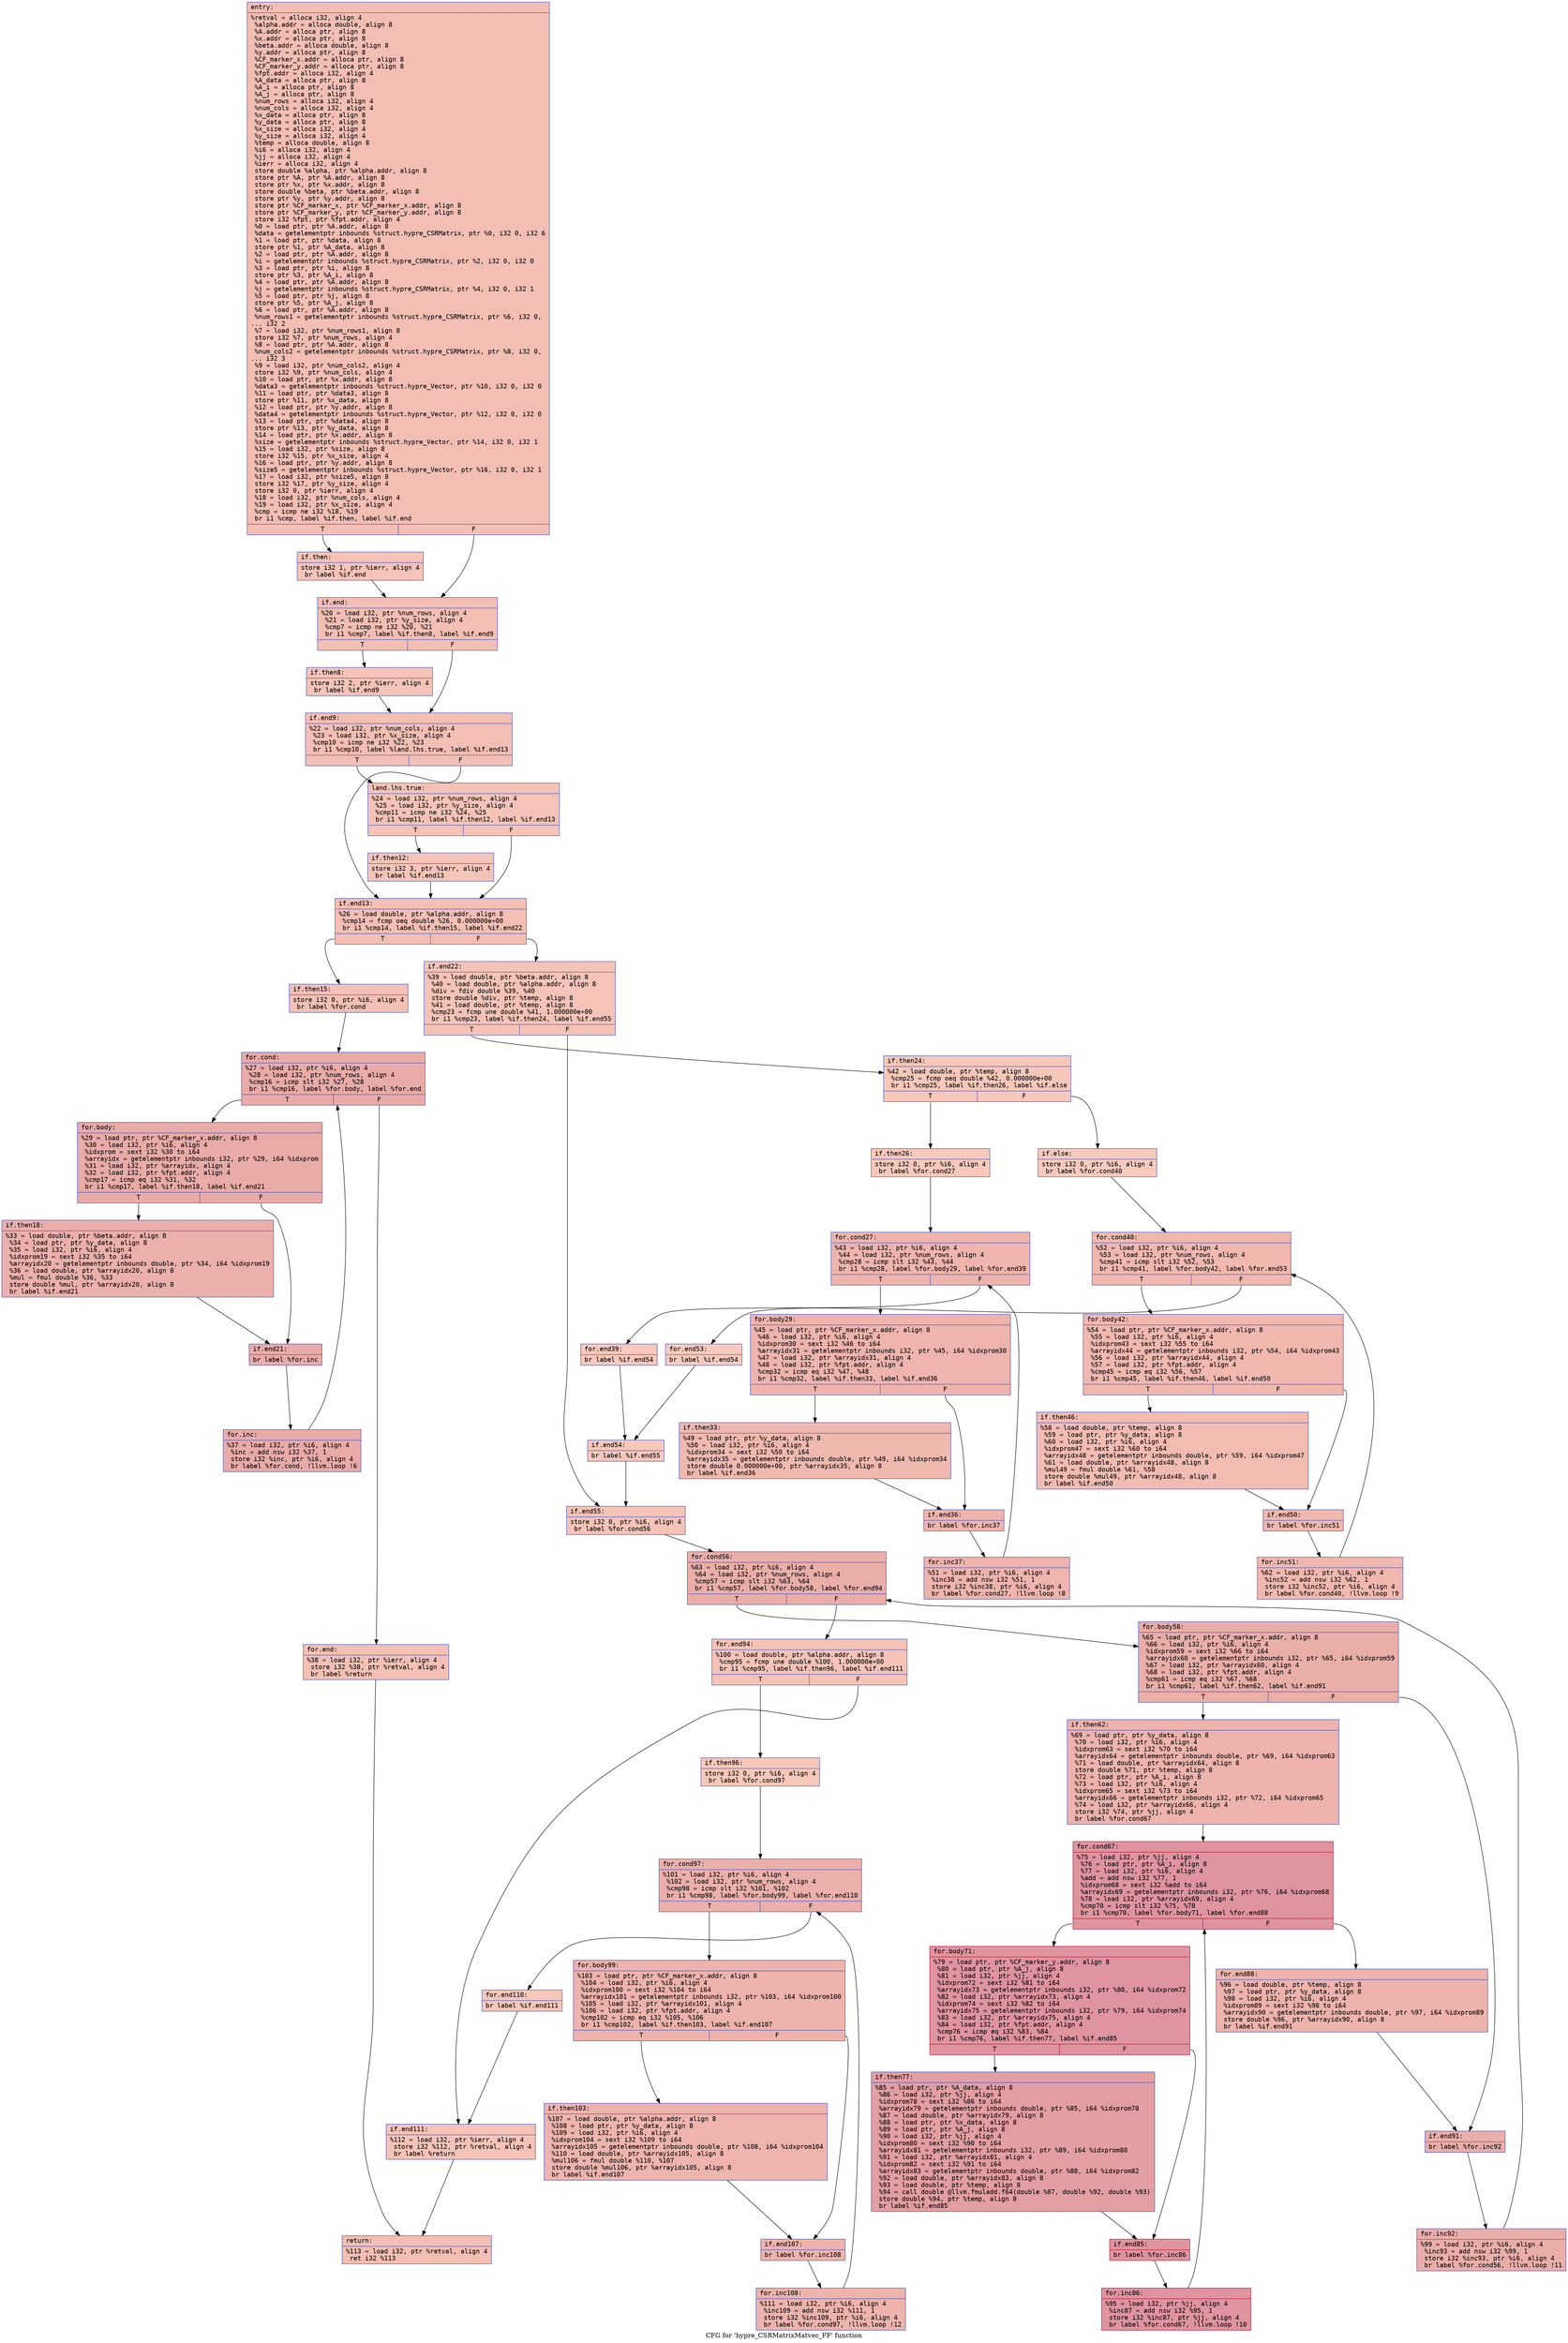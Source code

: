 digraph "CFG for 'hypre_CSRMatrixMatvec_FF' function" {
	label="CFG for 'hypre_CSRMatrixMatvec_FF' function";

	Node0x562049649900 [shape=record,color="#3d50c3ff", style=filled, fillcolor="#e36c5570" fontname="Courier",label="{entry:\l|  %retval = alloca i32, align 4\l  %alpha.addr = alloca double, align 8\l  %A.addr = alloca ptr, align 8\l  %x.addr = alloca ptr, align 8\l  %beta.addr = alloca double, align 8\l  %y.addr = alloca ptr, align 8\l  %CF_marker_x.addr = alloca ptr, align 8\l  %CF_marker_y.addr = alloca ptr, align 8\l  %fpt.addr = alloca i32, align 4\l  %A_data = alloca ptr, align 8\l  %A_i = alloca ptr, align 8\l  %A_j = alloca ptr, align 8\l  %num_rows = alloca i32, align 4\l  %num_cols = alloca i32, align 4\l  %x_data = alloca ptr, align 8\l  %y_data = alloca ptr, align 8\l  %x_size = alloca i32, align 4\l  %y_size = alloca i32, align 4\l  %temp = alloca double, align 8\l  %i6 = alloca i32, align 4\l  %jj = alloca i32, align 4\l  %ierr = alloca i32, align 4\l  store double %alpha, ptr %alpha.addr, align 8\l  store ptr %A, ptr %A.addr, align 8\l  store ptr %x, ptr %x.addr, align 8\l  store double %beta, ptr %beta.addr, align 8\l  store ptr %y, ptr %y.addr, align 8\l  store ptr %CF_marker_x, ptr %CF_marker_x.addr, align 8\l  store ptr %CF_marker_y, ptr %CF_marker_y.addr, align 8\l  store i32 %fpt, ptr %fpt.addr, align 4\l  %0 = load ptr, ptr %A.addr, align 8\l  %data = getelementptr inbounds %struct.hypre_CSRMatrix, ptr %0, i32 0, i32 6\l  %1 = load ptr, ptr %data, align 8\l  store ptr %1, ptr %A_data, align 8\l  %2 = load ptr, ptr %A.addr, align 8\l  %i = getelementptr inbounds %struct.hypre_CSRMatrix, ptr %2, i32 0, i32 0\l  %3 = load ptr, ptr %i, align 8\l  store ptr %3, ptr %A_i, align 8\l  %4 = load ptr, ptr %A.addr, align 8\l  %j = getelementptr inbounds %struct.hypre_CSRMatrix, ptr %4, i32 0, i32 1\l  %5 = load ptr, ptr %j, align 8\l  store ptr %5, ptr %A_j, align 8\l  %6 = load ptr, ptr %A.addr, align 8\l  %num_rows1 = getelementptr inbounds %struct.hypre_CSRMatrix, ptr %6, i32 0,\l... i32 2\l  %7 = load i32, ptr %num_rows1, align 8\l  store i32 %7, ptr %num_rows, align 4\l  %8 = load ptr, ptr %A.addr, align 8\l  %num_cols2 = getelementptr inbounds %struct.hypre_CSRMatrix, ptr %8, i32 0,\l... i32 3\l  %9 = load i32, ptr %num_cols2, align 4\l  store i32 %9, ptr %num_cols, align 4\l  %10 = load ptr, ptr %x.addr, align 8\l  %data3 = getelementptr inbounds %struct.hypre_Vector, ptr %10, i32 0, i32 0\l  %11 = load ptr, ptr %data3, align 8\l  store ptr %11, ptr %x_data, align 8\l  %12 = load ptr, ptr %y.addr, align 8\l  %data4 = getelementptr inbounds %struct.hypre_Vector, ptr %12, i32 0, i32 0\l  %13 = load ptr, ptr %data4, align 8\l  store ptr %13, ptr %y_data, align 8\l  %14 = load ptr, ptr %x.addr, align 8\l  %size = getelementptr inbounds %struct.hypre_Vector, ptr %14, i32 0, i32 1\l  %15 = load i32, ptr %size, align 8\l  store i32 %15, ptr %x_size, align 4\l  %16 = load ptr, ptr %y.addr, align 8\l  %size5 = getelementptr inbounds %struct.hypre_Vector, ptr %16, i32 0, i32 1\l  %17 = load i32, ptr %size5, align 8\l  store i32 %17, ptr %y_size, align 4\l  store i32 0, ptr %ierr, align 4\l  %18 = load i32, ptr %num_cols, align 4\l  %19 = load i32, ptr %x_size, align 4\l  %cmp = icmp ne i32 %18, %19\l  br i1 %cmp, label %if.then, label %if.end\l|{<s0>T|<s1>F}}"];
	Node0x562049649900:s0 -> Node0x56204964ff20[tooltip="entry -> if.then\nProbability 50.00%" ];
	Node0x562049649900:s1 -> Node0x56204964ff90[tooltip="entry -> if.end\nProbability 50.00%" ];
	Node0x56204964ff20 [shape=record,color="#3d50c3ff", style=filled, fillcolor="#e8765c70" fontname="Courier",label="{if.then:\l|  store i32 1, ptr %ierr, align 4\l  br label %if.end\l}"];
	Node0x56204964ff20 -> Node0x56204964ff90[tooltip="if.then -> if.end\nProbability 100.00%" ];
	Node0x56204964ff90 [shape=record,color="#3d50c3ff", style=filled, fillcolor="#e36c5570" fontname="Courier",label="{if.end:\l|  %20 = load i32, ptr %num_rows, align 4\l  %21 = load i32, ptr %y_size, align 4\l  %cmp7 = icmp ne i32 %20, %21\l  br i1 %cmp7, label %if.then8, label %if.end9\l|{<s0>T|<s1>F}}"];
	Node0x56204964ff90:s0 -> Node0x562049650370[tooltip="if.end -> if.then8\nProbability 50.00%" ];
	Node0x56204964ff90:s1 -> Node0x5620496503c0[tooltip="if.end -> if.end9\nProbability 50.00%" ];
	Node0x562049650370 [shape=record,color="#3d50c3ff", style=filled, fillcolor="#e8765c70" fontname="Courier",label="{if.then8:\l|  store i32 2, ptr %ierr, align 4\l  br label %if.end9\l}"];
	Node0x562049650370 -> Node0x5620496503c0[tooltip="if.then8 -> if.end9\nProbability 100.00%" ];
	Node0x5620496503c0 [shape=record,color="#3d50c3ff", style=filled, fillcolor="#e36c5570" fontname="Courier",label="{if.end9:\l|  %22 = load i32, ptr %num_cols, align 4\l  %23 = load i32, ptr %x_size, align 4\l  %cmp10 = icmp ne i32 %22, %23\l  br i1 %cmp10, label %land.lhs.true, label %if.end13\l|{<s0>T|<s1>F}}"];
	Node0x5620496503c0:s0 -> Node0x5620496507a0[tooltip="if.end9 -> land.lhs.true\nProbability 50.00%" ];
	Node0x5620496503c0:s1 -> Node0x562049650820[tooltip="if.end9 -> if.end13\nProbability 50.00%" ];
	Node0x5620496507a0 [shape=record,color="#3d50c3ff", style=filled, fillcolor="#e8765c70" fontname="Courier",label="{land.lhs.true:\l|  %24 = load i32, ptr %num_rows, align 4\l  %25 = load i32, ptr %y_size, align 4\l  %cmp11 = icmp ne i32 %24, %25\l  br i1 %cmp11, label %if.then12, label %if.end13\l|{<s0>T|<s1>F}}"];
	Node0x5620496507a0:s0 -> Node0x562049651100[tooltip="land.lhs.true -> if.then12\nProbability 50.00%" ];
	Node0x5620496507a0:s1 -> Node0x562049650820[tooltip="land.lhs.true -> if.end13\nProbability 50.00%" ];
	Node0x562049651100 [shape=record,color="#3d50c3ff", style=filled, fillcolor="#e97a5f70" fontname="Courier",label="{if.then12:\l|  store i32 3, ptr %ierr, align 4\l  br label %if.end13\l}"];
	Node0x562049651100 -> Node0x562049650820[tooltip="if.then12 -> if.end13\nProbability 100.00%" ];
	Node0x562049650820 [shape=record,color="#3d50c3ff", style=filled, fillcolor="#e36c5570" fontname="Courier",label="{if.end13:\l|  %26 = load double, ptr %alpha.addr, align 8\l  %cmp14 = fcmp oeq double %26, 0.000000e+00\l  br i1 %cmp14, label %if.then15, label %if.end22\l|{<s0>T|<s1>F}}"];
	Node0x562049650820:s0 -> Node0x562049651440[tooltip="if.end13 -> if.then15\nProbability 62.50%" ];
	Node0x562049650820:s1 -> Node0x5620496514c0[tooltip="if.end13 -> if.end22\nProbability 37.50%" ];
	Node0x562049651440 [shape=record,color="#3d50c3ff", style=filled, fillcolor="#e5705870" fontname="Courier",label="{if.then15:\l|  store i32 0, ptr %i6, align 4\l  br label %for.cond\l}"];
	Node0x562049651440 -> Node0x562049651690[tooltip="if.then15 -> for.cond\nProbability 100.00%" ];
	Node0x562049651690 [shape=record,color="#3d50c3ff", style=filled, fillcolor="#cc403a70" fontname="Courier",label="{for.cond:\l|  %27 = load i32, ptr %i6, align 4\l  %28 = load i32, ptr %num_rows, align 4\l  %cmp16 = icmp slt i32 %27, %28\l  br i1 %cmp16, label %for.body, label %for.end\l|{<s0>T|<s1>F}}"];
	Node0x562049651690:s0 -> Node0x562049651930[tooltip="for.cond -> for.body\nProbability 96.88%" ];
	Node0x562049651690:s1 -> Node0x5620496519b0[tooltip="for.cond -> for.end\nProbability 3.12%" ];
	Node0x562049651930 [shape=record,color="#3d50c3ff", style=filled, fillcolor="#cc403a70" fontname="Courier",label="{for.body:\l|  %29 = load ptr, ptr %CF_marker_x.addr, align 8\l  %30 = load i32, ptr %i6, align 4\l  %idxprom = sext i32 %30 to i64\l  %arrayidx = getelementptr inbounds i32, ptr %29, i64 %idxprom\l  %31 = load i32, ptr %arrayidx, align 4\l  %32 = load i32, ptr %fpt.addr, align 4\l  %cmp17 = icmp eq i32 %31, %32\l  br i1 %cmp17, label %if.then18, label %if.end21\l|{<s0>T|<s1>F}}"];
	Node0x562049651930:s0 -> Node0x562049651f10[tooltip="for.body -> if.then18\nProbability 50.00%" ];
	Node0x562049651930:s1 -> Node0x562049651f60[tooltip="for.body -> if.end21\nProbability 50.00%" ];
	Node0x562049651f10 [shape=record,color="#3d50c3ff", style=filled, fillcolor="#d24b4070" fontname="Courier",label="{if.then18:\l|  %33 = load double, ptr %beta.addr, align 8\l  %34 = load ptr, ptr %y_data, align 8\l  %35 = load i32, ptr %i6, align 4\l  %idxprom19 = sext i32 %35 to i64\l  %arrayidx20 = getelementptr inbounds double, ptr %34, i64 %idxprom19\l  %36 = load double, ptr %arrayidx20, align 8\l  %mul = fmul double %36, %33\l  store double %mul, ptr %arrayidx20, align 8\l  br label %if.end21\l}"];
	Node0x562049651f10 -> Node0x562049651f60[tooltip="if.then18 -> if.end21\nProbability 100.00%" ];
	Node0x562049651f60 [shape=record,color="#3d50c3ff", style=filled, fillcolor="#cc403a70" fontname="Courier",label="{if.end21:\l|  br label %for.inc\l}"];
	Node0x562049651f60 -> Node0x5620496525c0[tooltip="if.end21 -> for.inc\nProbability 100.00%" ];
	Node0x5620496525c0 [shape=record,color="#3d50c3ff", style=filled, fillcolor="#cc403a70" fontname="Courier",label="{for.inc:\l|  %37 = load i32, ptr %i6, align 4\l  %inc = add nsw i32 %37, 1\l  store i32 %inc, ptr %i6, align 4\l  br label %for.cond, !llvm.loop !6\l}"];
	Node0x5620496525c0 -> Node0x562049651690[tooltip="for.inc -> for.cond\nProbability 100.00%" ];
	Node0x5620496519b0 [shape=record,color="#3d50c3ff", style=filled, fillcolor="#e5705870" fontname="Courier",label="{for.end:\l|  %38 = load i32, ptr %ierr, align 4\l  store i32 %38, ptr %retval, align 4\l  br label %return\l}"];
	Node0x5620496519b0 -> Node0x562049652b50[tooltip="for.end -> return\nProbability 100.00%" ];
	Node0x5620496514c0 [shape=record,color="#3d50c3ff", style=filled, fillcolor="#e8765c70" fontname="Courier",label="{if.end22:\l|  %39 = load double, ptr %beta.addr, align 8\l  %40 = load double, ptr %alpha.addr, align 8\l  %div = fdiv double %39, %40\l  store double %div, ptr %temp, align 8\l  %41 = load double, ptr %temp, align 8\l  %cmp23 = fcmp une double %41, 1.000000e+00\l  br i1 %cmp23, label %if.then24, label %if.end55\l|{<s0>T|<s1>F}}"];
	Node0x5620496514c0:s0 -> Node0x562049652fb0[tooltip="if.end22 -> if.then24\nProbability 62.50%" ];
	Node0x5620496514c0:s1 -> Node0x562049653030[tooltip="if.end22 -> if.end55\nProbability 37.50%" ];
	Node0x562049652fb0 [shape=record,color="#3d50c3ff", style=filled, fillcolor="#ec7f6370" fontname="Courier",label="{if.then24:\l|  %42 = load double, ptr %temp, align 8\l  %cmp25 = fcmp oeq double %42, 0.000000e+00\l  br i1 %cmp25, label %if.then26, label %if.else\l|{<s0>T|<s1>F}}"];
	Node0x562049652fb0:s0 -> Node0x562049653290[tooltip="if.then24 -> if.then26\nProbability 62.50%" ];
	Node0x562049652fb0:s1 -> Node0x562049653310[tooltip="if.then24 -> if.else\nProbability 37.50%" ];
	Node0x562049653290 [shape=record,color="#3d50c3ff", style=filled, fillcolor="#ed836670" fontname="Courier",label="{if.then26:\l|  store i32 0, ptr %i6, align 4\l  br label %for.cond27\l}"];
	Node0x562049653290 -> Node0x5620496534d0[tooltip="if.then26 -> for.cond27\nProbability 100.00%" ];
	Node0x5620496534d0 [shape=record,color="#3d50c3ff", style=filled, fillcolor="#d8564670" fontname="Courier",label="{for.cond27:\l|  %43 = load i32, ptr %i6, align 4\l  %44 = load i32, ptr %num_rows, align 4\l  %cmp28 = icmp slt i32 %43, %44\l  br i1 %cmp28, label %for.body29, label %for.end39\l|{<s0>T|<s1>F}}"];
	Node0x5620496534d0:s0 -> Node0x562049653770[tooltip="for.cond27 -> for.body29\nProbability 96.88%" ];
	Node0x5620496534d0:s1 -> Node0x5620496537f0[tooltip="for.cond27 -> for.end39\nProbability 3.12%" ];
	Node0x562049653770 [shape=record,color="#3d50c3ff", style=filled, fillcolor="#d8564670" fontname="Courier",label="{for.body29:\l|  %45 = load ptr, ptr %CF_marker_x.addr, align 8\l  %46 = load i32, ptr %i6, align 4\l  %idxprom30 = sext i32 %46 to i64\l  %arrayidx31 = getelementptr inbounds i32, ptr %45, i64 %idxprom30\l  %47 = load i32, ptr %arrayidx31, align 4\l  %48 = load i32, ptr %fpt.addr, align 4\l  %cmp32 = icmp eq i32 %47, %48\l  br i1 %cmp32, label %if.then33, label %if.end36\l|{<s0>T|<s1>F}}"];
	Node0x562049653770:s0 -> Node0x562049654550[tooltip="for.body29 -> if.then33\nProbability 50.00%" ];
	Node0x562049653770:s1 -> Node0x5620496545d0[tooltip="for.body29 -> if.end36\nProbability 50.00%" ];
	Node0x562049654550 [shape=record,color="#3d50c3ff", style=filled, fillcolor="#de614d70" fontname="Courier",label="{if.then33:\l|  %49 = load ptr, ptr %y_data, align 8\l  %50 = load i32, ptr %i6, align 4\l  %idxprom34 = sext i32 %50 to i64\l  %arrayidx35 = getelementptr inbounds double, ptr %49, i64 %idxprom34\l  store double 0.000000e+00, ptr %arrayidx35, align 8\l  br label %if.end36\l}"];
	Node0x562049654550 -> Node0x5620496545d0[tooltip="if.then33 -> if.end36\nProbability 100.00%" ];
	Node0x5620496545d0 [shape=record,color="#3d50c3ff", style=filled, fillcolor="#d8564670" fontname="Courier",label="{if.end36:\l|  br label %for.inc37\l}"];
	Node0x5620496545d0 -> Node0x562049654a80[tooltip="if.end36 -> for.inc37\nProbability 100.00%" ];
	Node0x562049654a80 [shape=record,color="#3d50c3ff", style=filled, fillcolor="#d8564670" fontname="Courier",label="{for.inc37:\l|  %51 = load i32, ptr %i6, align 4\l  %inc38 = add nsw i32 %51, 1\l  store i32 %inc38, ptr %i6, align 4\l  br label %for.cond27, !llvm.loop !8\l}"];
	Node0x562049654a80 -> Node0x5620496534d0[tooltip="for.inc37 -> for.cond27\nProbability 100.00%" ];
	Node0x5620496537f0 [shape=record,color="#3d50c3ff", style=filled, fillcolor="#ed836670" fontname="Courier",label="{for.end39:\l|  br label %if.end54\l}"];
	Node0x5620496537f0 -> Node0x562049654f00[tooltip="for.end39 -> if.end54\nProbability 100.00%" ];
	Node0x562049653310 [shape=record,color="#3d50c3ff", style=filled, fillcolor="#ef886b70" fontname="Courier",label="{if.else:\l|  store i32 0, ptr %i6, align 4\l  br label %for.cond40\l}"];
	Node0x562049653310 -> Node0x562049655090[tooltip="if.else -> for.cond40\nProbability 100.00%" ];
	Node0x562049655090 [shape=record,color="#3d50c3ff", style=filled, fillcolor="#dc5d4a70" fontname="Courier",label="{for.cond40:\l|  %52 = load i32, ptr %i6, align 4\l  %53 = load i32, ptr %num_rows, align 4\l  %cmp41 = icmp slt i32 %52, %53\l  br i1 %cmp41, label %for.body42, label %for.end53\l|{<s0>T|<s1>F}}"];
	Node0x562049655090:s0 -> Node0x562049655330[tooltip="for.cond40 -> for.body42\nProbability 96.88%" ];
	Node0x562049655090:s1 -> Node0x5620496553b0[tooltip="for.cond40 -> for.end53\nProbability 3.12%" ];
	Node0x562049655330 [shape=record,color="#3d50c3ff", style=filled, fillcolor="#dc5d4a70" fontname="Courier",label="{for.body42:\l|  %54 = load ptr, ptr %CF_marker_x.addr, align 8\l  %55 = load i32, ptr %i6, align 4\l  %idxprom43 = sext i32 %55 to i64\l  %arrayidx44 = getelementptr inbounds i32, ptr %54, i64 %idxprom43\l  %56 = load i32, ptr %arrayidx44, align 4\l  %57 = load i32, ptr %fpt.addr, align 4\l  %cmp45 = icmp eq i32 %56, %57\l  br i1 %cmp45, label %if.then46, label %if.end50\l|{<s0>T|<s1>F}}"];
	Node0x562049655330:s0 -> Node0x5620496508a0[tooltip="for.body42 -> if.then46\nProbability 50.00%" ];
	Node0x562049655330:s1 -> Node0x562049650920[tooltip="for.body42 -> if.end50\nProbability 50.00%" ];
	Node0x5620496508a0 [shape=record,color="#3d50c3ff", style=filled, fillcolor="#e1675170" fontname="Courier",label="{if.then46:\l|  %58 = load double, ptr %temp, align 8\l  %59 = load ptr, ptr %y_data, align 8\l  %60 = load i32, ptr %i6, align 4\l  %idxprom47 = sext i32 %60 to i64\l  %arrayidx48 = getelementptr inbounds double, ptr %59, i64 %idxprom47\l  %61 = load double, ptr %arrayidx48, align 8\l  %mul49 = fmul double %61, %58\l  store double %mul49, ptr %arrayidx48, align 8\l  br label %if.end50\l}"];
	Node0x5620496508a0 -> Node0x562049650920[tooltip="if.then46 -> if.end50\nProbability 100.00%" ];
	Node0x562049650920 [shape=record,color="#3d50c3ff", style=filled, fillcolor="#dc5d4a70" fontname="Courier",label="{if.end50:\l|  br label %for.inc51\l}"];
	Node0x562049650920 -> Node0x562049650e70[tooltip="if.end50 -> for.inc51\nProbability 100.00%" ];
	Node0x562049650e70 [shape=record,color="#3d50c3ff", style=filled, fillcolor="#dc5d4a70" fontname="Courier",label="{for.inc51:\l|  %62 = load i32, ptr %i6, align 4\l  %inc52 = add nsw i32 %62, 1\l  store i32 %inc52, ptr %i6, align 4\l  br label %for.cond40, !llvm.loop !9\l}"];
	Node0x562049650e70 -> Node0x562049655090[tooltip="for.inc51 -> for.cond40\nProbability 100.00%" ];
	Node0x5620496553b0 [shape=record,color="#3d50c3ff", style=filled, fillcolor="#ef886b70" fontname="Courier",label="{for.end53:\l|  br label %if.end54\l}"];
	Node0x5620496553b0 -> Node0x562049654f00[tooltip="for.end53 -> if.end54\nProbability 100.00%" ];
	Node0x562049654f00 [shape=record,color="#3d50c3ff", style=filled, fillcolor="#ec7f6370" fontname="Courier",label="{if.end54:\l|  br label %if.end55\l}"];
	Node0x562049654f00 -> Node0x562049653030[tooltip="if.end54 -> if.end55\nProbability 100.00%" ];
	Node0x562049653030 [shape=record,color="#3d50c3ff", style=filled, fillcolor="#e8765c70" fontname="Courier",label="{if.end55:\l|  store i32 0, ptr %i6, align 4\l  br label %for.cond56\l}"];
	Node0x562049653030 -> Node0x562049656be0[tooltip="if.end55 -> for.cond56\nProbability 100.00%" ];
	Node0x562049656be0 [shape=record,color="#3d50c3ff", style=filled, fillcolor="#d0473d70" fontname="Courier",label="{for.cond56:\l|  %63 = load i32, ptr %i6, align 4\l  %64 = load i32, ptr %num_rows, align 4\l  %cmp57 = icmp slt i32 %63, %64\l  br i1 %cmp57, label %for.body58, label %for.end94\l|{<s0>T|<s1>F}}"];
	Node0x562049656be0:s0 -> Node0x562049656e80[tooltip="for.cond56 -> for.body58\nProbability 96.88%" ];
	Node0x562049656be0:s1 -> Node0x562049656f00[tooltip="for.cond56 -> for.end94\nProbability 3.12%" ];
	Node0x562049656e80 [shape=record,color="#3d50c3ff", style=filled, fillcolor="#d0473d70" fontname="Courier",label="{for.body58:\l|  %65 = load ptr, ptr %CF_marker_x.addr, align 8\l  %66 = load i32, ptr %i6, align 4\l  %idxprom59 = sext i32 %66 to i64\l  %arrayidx60 = getelementptr inbounds i32, ptr %65, i64 %idxprom59\l  %67 = load i32, ptr %arrayidx60, align 4\l  %68 = load i32, ptr %fpt.addr, align 4\l  %cmp61 = icmp eq i32 %67, %68\l  br i1 %cmp61, label %if.then62, label %if.end91\l|{<s0>T|<s1>F}}"];
	Node0x562049656e80:s0 -> Node0x562049657450[tooltip="for.body58 -> if.then62\nProbability 50.00%" ];
	Node0x562049656e80:s1 -> Node0x5620496574d0[tooltip="for.body58 -> if.end91\nProbability 50.00%" ];
	Node0x562049657450 [shape=record,color="#3d50c3ff", style=filled, fillcolor="#d6524470" fontname="Courier",label="{if.then62:\l|  %69 = load ptr, ptr %y_data, align 8\l  %70 = load i32, ptr %i6, align 4\l  %idxprom63 = sext i32 %70 to i64\l  %arrayidx64 = getelementptr inbounds double, ptr %69, i64 %idxprom63\l  %71 = load double, ptr %arrayidx64, align 8\l  store double %71, ptr %temp, align 8\l  %72 = load ptr, ptr %A_i, align 8\l  %73 = load i32, ptr %i6, align 4\l  %idxprom65 = sext i32 %73 to i64\l  %arrayidx66 = getelementptr inbounds i32, ptr %72, i64 %idxprom65\l  %74 = load i32, ptr %arrayidx66, align 4\l  store i32 %74, ptr %jj, align 4\l  br label %for.cond67\l}"];
	Node0x562049657450 -> Node0x562049657d20[tooltip="if.then62 -> for.cond67\nProbability 100.00%" ];
	Node0x562049657d20 [shape=record,color="#b70d28ff", style=filled, fillcolor="#b70d2870" fontname="Courier",label="{for.cond67:\l|  %75 = load i32, ptr %jj, align 4\l  %76 = load ptr, ptr %A_i, align 8\l  %77 = load i32, ptr %i6, align 4\l  %add = add nsw i32 %77, 1\l  %idxprom68 = sext i32 %add to i64\l  %arrayidx69 = getelementptr inbounds i32, ptr %76, i64 %idxprom68\l  %78 = load i32, ptr %arrayidx69, align 4\l  %cmp70 = icmp slt i32 %75, %78\l  br i1 %cmp70, label %for.body71, label %for.end88\l|{<s0>T|<s1>F}}"];
	Node0x562049657d20:s0 -> Node0x5620496582e0[tooltip="for.cond67 -> for.body71\nProbability 96.88%" ];
	Node0x562049657d20:s1 -> Node0x562049658360[tooltip="for.cond67 -> for.end88\nProbability 3.12%" ];
	Node0x5620496582e0 [shape=record,color="#b70d28ff", style=filled, fillcolor="#b70d2870" fontname="Courier",label="{for.body71:\l|  %79 = load ptr, ptr %CF_marker_y.addr, align 8\l  %80 = load ptr, ptr %A_j, align 8\l  %81 = load i32, ptr %jj, align 4\l  %idxprom72 = sext i32 %81 to i64\l  %arrayidx73 = getelementptr inbounds i32, ptr %80, i64 %idxprom72\l  %82 = load i32, ptr %arrayidx73, align 4\l  %idxprom74 = sext i32 %82 to i64\l  %arrayidx75 = getelementptr inbounds i32, ptr %79, i64 %idxprom74\l  %83 = load i32, ptr %arrayidx75, align 4\l  %84 = load i32, ptr %fpt.addr, align 4\l  %cmp76 = icmp eq i32 %83, %84\l  br i1 %cmp76, label %if.then77, label %if.end85\l|{<s0>T|<s1>F}}"];
	Node0x5620496582e0:s0 -> Node0x562049658b20[tooltip="for.body71 -> if.then77\nProbability 50.00%" ];
	Node0x5620496582e0:s1 -> Node0x562049658ba0[tooltip="for.body71 -> if.end85\nProbability 50.00%" ];
	Node0x562049658b20 [shape=record,color="#3d50c3ff", style=filled, fillcolor="#be242e70" fontname="Courier",label="{if.then77:\l|  %85 = load ptr, ptr %A_data, align 8\l  %86 = load i32, ptr %jj, align 4\l  %idxprom78 = sext i32 %86 to i64\l  %arrayidx79 = getelementptr inbounds double, ptr %85, i64 %idxprom78\l  %87 = load double, ptr %arrayidx79, align 8\l  %88 = load ptr, ptr %x_data, align 8\l  %89 = load ptr, ptr %A_j, align 8\l  %90 = load i32, ptr %jj, align 4\l  %idxprom80 = sext i32 %90 to i64\l  %arrayidx81 = getelementptr inbounds i32, ptr %89, i64 %idxprom80\l  %91 = load i32, ptr %arrayidx81, align 4\l  %idxprom82 = sext i32 %91 to i64\l  %arrayidx83 = getelementptr inbounds double, ptr %88, i64 %idxprom82\l  %92 = load double, ptr %arrayidx83, align 8\l  %93 = load double, ptr %temp, align 8\l  %94 = call double @llvm.fmuladd.f64(double %87, double %92, double %93)\l  store double %94, ptr %temp, align 8\l  br label %if.end85\l}"];
	Node0x562049658b20 -> Node0x562049658ba0[tooltip="if.then77 -> if.end85\nProbability 100.00%" ];
	Node0x562049658ba0 [shape=record,color="#b70d28ff", style=filled, fillcolor="#b70d2870" fontname="Courier",label="{if.end85:\l|  br label %for.inc86\l}"];
	Node0x562049658ba0 -> Node0x5620496597a0[tooltip="if.end85 -> for.inc86\nProbability 100.00%" ];
	Node0x5620496597a0 [shape=record,color="#b70d28ff", style=filled, fillcolor="#b70d2870" fontname="Courier",label="{for.inc86:\l|  %95 = load i32, ptr %jj, align 4\l  %inc87 = add nsw i32 %95, 1\l  store i32 %inc87, ptr %jj, align 4\l  br label %for.cond67, !llvm.loop !10\l}"];
	Node0x5620496597a0 -> Node0x562049657d20[tooltip="for.inc86 -> for.cond67\nProbability 100.00%" ];
	Node0x562049658360 [shape=record,color="#3d50c3ff", style=filled, fillcolor="#d6524470" fontname="Courier",label="{for.end88:\l|  %96 = load double, ptr %temp, align 8\l  %97 = load ptr, ptr %y_data, align 8\l  %98 = load i32, ptr %i6, align 4\l  %idxprom89 = sext i32 %98 to i64\l  %arrayidx90 = getelementptr inbounds double, ptr %97, i64 %idxprom89\l  store double %96, ptr %arrayidx90, align 8\l  br label %if.end91\l}"];
	Node0x562049658360 -> Node0x5620496574d0[tooltip="for.end88 -> if.end91\nProbability 100.00%" ];
	Node0x5620496574d0 [shape=record,color="#3d50c3ff", style=filled, fillcolor="#d0473d70" fontname="Courier",label="{if.end91:\l|  br label %for.inc92\l}"];
	Node0x5620496574d0 -> Node0x5620496542d0[tooltip="if.end91 -> for.inc92\nProbability 100.00%" ];
	Node0x5620496542d0 [shape=record,color="#3d50c3ff", style=filled, fillcolor="#d0473d70" fontname="Courier",label="{for.inc92:\l|  %99 = load i32, ptr %i6, align 4\l  %inc93 = add nsw i32 %99, 1\l  store i32 %inc93, ptr %i6, align 4\l  br label %for.cond56, !llvm.loop !11\l}"];
	Node0x5620496542d0 -> Node0x562049656be0[tooltip="for.inc92 -> for.cond56\nProbability 100.00%" ];
	Node0x562049656f00 [shape=record,color="#3d50c3ff", style=filled, fillcolor="#e8765c70" fontname="Courier",label="{for.end94:\l|  %100 = load double, ptr %alpha.addr, align 8\l  %cmp95 = fcmp une double %100, 1.000000e+00\l  br i1 %cmp95, label %if.then96, label %if.end111\l|{<s0>T|<s1>F}}"];
	Node0x562049656f00:s0 -> Node0x56204965ad30[tooltip="for.end94 -> if.then96\nProbability 62.50%" ];
	Node0x562049656f00:s1 -> Node0x56204965adb0[tooltip="for.end94 -> if.end111\nProbability 37.50%" ];
	Node0x56204965ad30 [shape=record,color="#3d50c3ff", style=filled, fillcolor="#ec7f6370" fontname="Courier",label="{if.then96:\l|  store i32 0, ptr %i6, align 4\l  br label %for.cond97\l}"];
	Node0x56204965ad30 -> Node0x56204965af80[tooltip="if.then96 -> for.cond97\nProbability 100.00%" ];
	Node0x56204965af80 [shape=record,color="#3d50c3ff", style=filled, fillcolor="#d24b4070" fontname="Courier",label="{for.cond97:\l|  %101 = load i32, ptr %i6, align 4\l  %102 = load i32, ptr %num_rows, align 4\l  %cmp98 = icmp slt i32 %101, %102\l  br i1 %cmp98, label %for.body99, label %for.end110\l|{<s0>T|<s1>F}}"];
	Node0x56204965af80:s0 -> Node0x56204965b220[tooltip="for.cond97 -> for.body99\nProbability 96.88%" ];
	Node0x56204965af80:s1 -> Node0x56204965b2a0[tooltip="for.cond97 -> for.end110\nProbability 3.12%" ];
	Node0x56204965b220 [shape=record,color="#3d50c3ff", style=filled, fillcolor="#d6524470" fontname="Courier",label="{for.body99:\l|  %103 = load ptr, ptr %CF_marker_x.addr, align 8\l  %104 = load i32, ptr %i6, align 4\l  %idxprom100 = sext i32 %104 to i64\l  %arrayidx101 = getelementptr inbounds i32, ptr %103, i64 %idxprom100\l  %105 = load i32, ptr %arrayidx101, align 4\l  %106 = load i32, ptr %fpt.addr, align 4\l  %cmp102 = icmp eq i32 %105, %106\l  br i1 %cmp102, label %if.then103, label %if.end107\l|{<s0>T|<s1>F}}"];
	Node0x56204965b220:s0 -> Node0x56204965b7f0[tooltip="for.body99 -> if.then103\nProbability 50.00%" ];
	Node0x56204965b220:s1 -> Node0x56204965b870[tooltip="for.body99 -> if.end107\nProbability 50.00%" ];
	Node0x56204965b7f0 [shape=record,color="#3d50c3ff", style=filled, fillcolor="#d8564670" fontname="Courier",label="{if.then103:\l|  %107 = load double, ptr %alpha.addr, align 8\l  %108 = load ptr, ptr %y_data, align 8\l  %109 = load i32, ptr %i6, align 4\l  %idxprom104 = sext i32 %109 to i64\l  %arrayidx105 = getelementptr inbounds double, ptr %108, i64 %idxprom104\l  %110 = load double, ptr %arrayidx105, align 8\l  %mul106 = fmul double %110, %107\l  store double %mul106, ptr %arrayidx105, align 8\l  br label %if.end107\l}"];
	Node0x56204965b7f0 -> Node0x56204965b870[tooltip="if.then103 -> if.end107\nProbability 100.00%" ];
	Node0x56204965b870 [shape=record,color="#3d50c3ff", style=filled, fillcolor="#d6524470" fontname="Courier",label="{if.end107:\l|  br label %for.inc108\l}"];
	Node0x56204965b870 -> Node0x56204965bed0[tooltip="if.end107 -> for.inc108\nProbability 100.00%" ];
	Node0x56204965bed0 [shape=record,color="#3d50c3ff", style=filled, fillcolor="#d6524470" fontname="Courier",label="{for.inc108:\l|  %111 = load i32, ptr %i6, align 4\l  %inc109 = add nsw i32 %111, 1\l  store i32 %inc109, ptr %i6, align 4\l  br label %for.cond97, !llvm.loop !12\l}"];
	Node0x56204965bed0 -> Node0x56204965af80[tooltip="for.inc108 -> for.cond97\nProbability 100.00%" ];
	Node0x56204965b2a0 [shape=record,color="#3d50c3ff", style=filled, fillcolor="#ec7f6370" fontname="Courier",label="{for.end110:\l|  br label %if.end111\l}"];
	Node0x56204965b2a0 -> Node0x56204965adb0[tooltip="for.end110 -> if.end111\nProbability 100.00%" ];
	Node0x56204965adb0 [shape=record,color="#3d50c3ff", style=filled, fillcolor="#e8765c70" fontname="Courier",label="{if.end111:\l|  %112 = load i32, ptr %ierr, align 4\l  store i32 %112, ptr %retval, align 4\l  br label %return\l}"];
	Node0x56204965adb0 -> Node0x562049652b50[tooltip="if.end111 -> return\nProbability 100.00%" ];
	Node0x562049652b50 [shape=record,color="#3d50c3ff", style=filled, fillcolor="#e36c5570" fontname="Courier",label="{return:\l|  %113 = load i32, ptr %retval, align 4\l  ret i32 %113\l}"];
}
